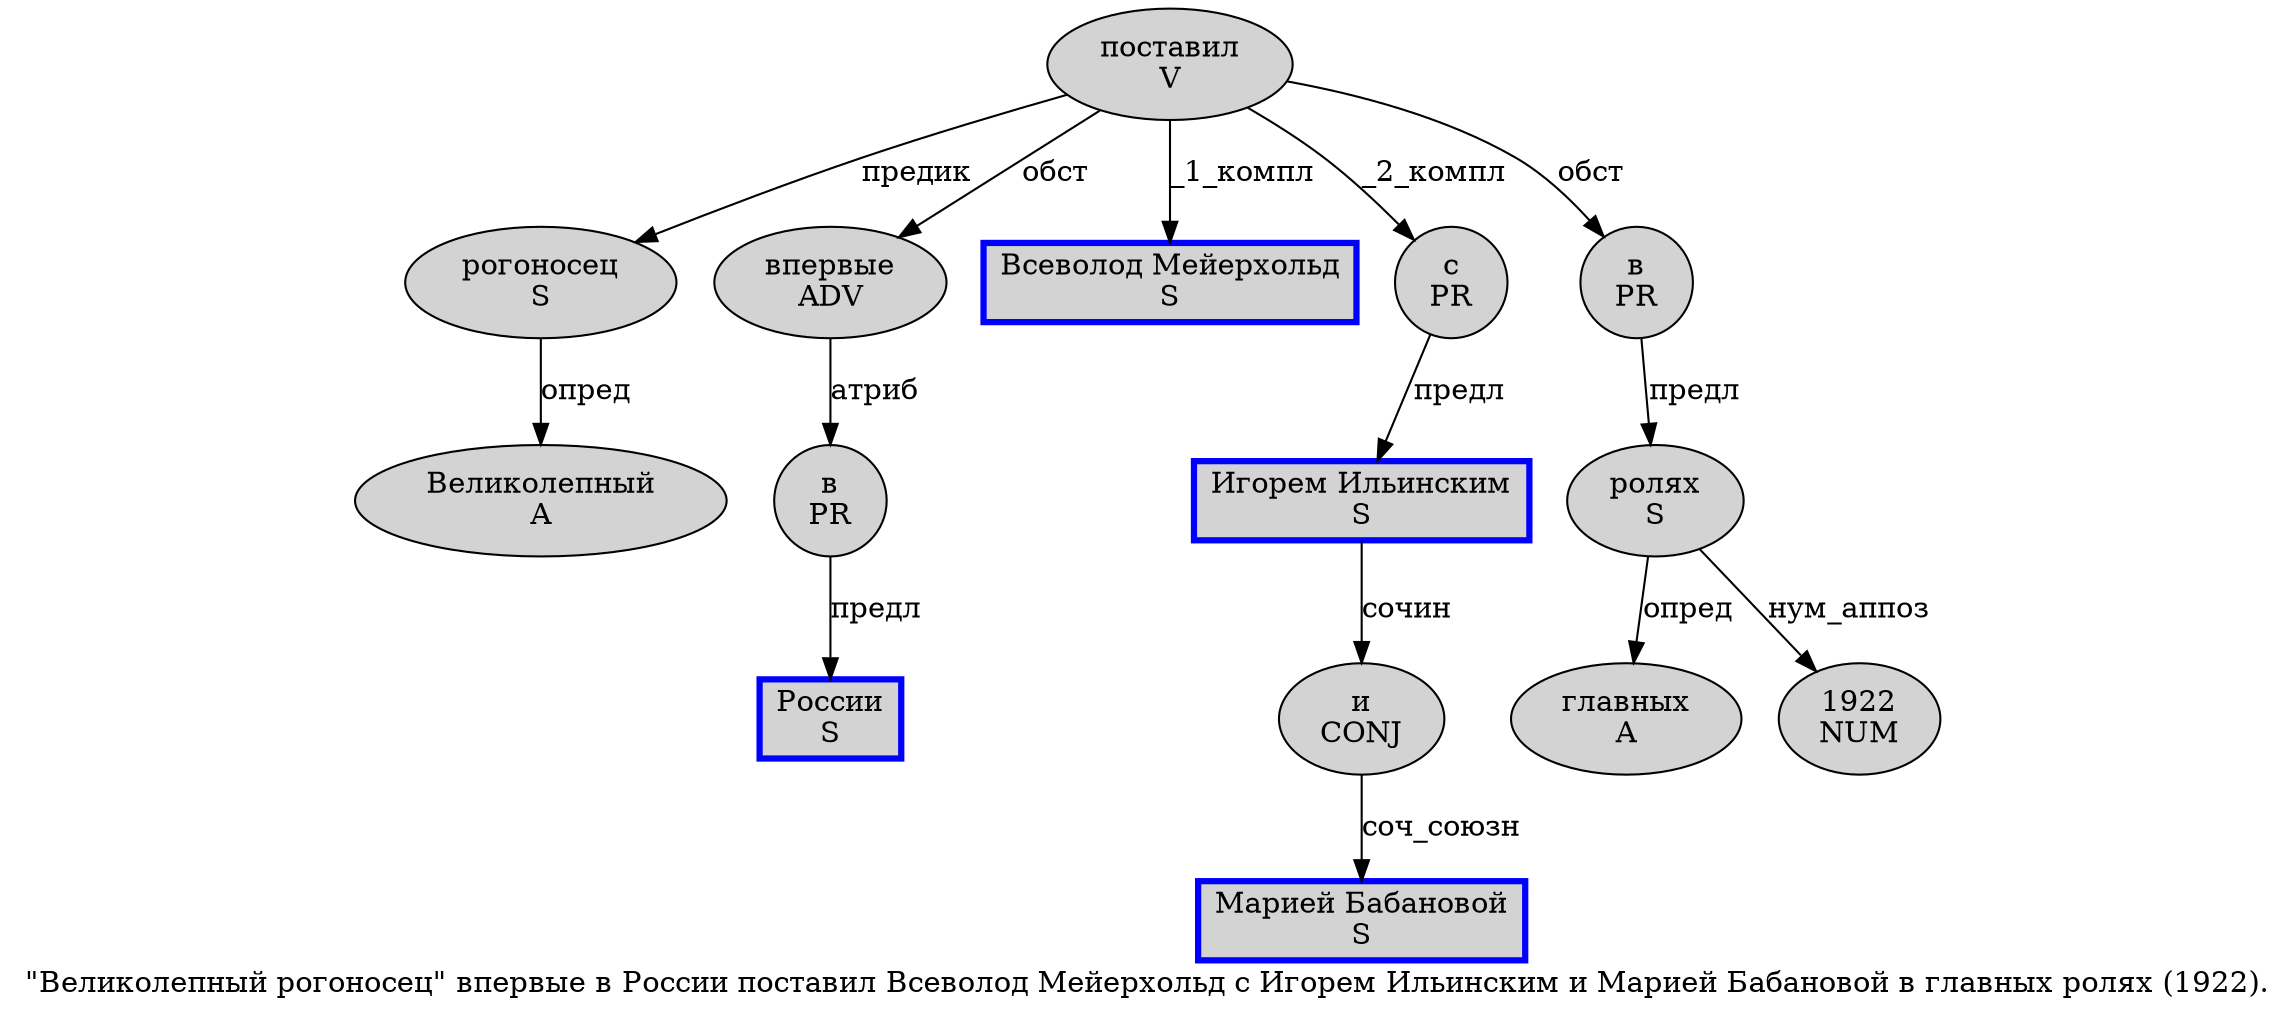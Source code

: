digraph SENTENCE_246 {
	graph [label="\"Великолепный рогоносец\" впервые в России поставил Всеволод Мейерхольд с Игорем Ильинским и Марией Бабановой в главных ролях (1922)."]
	node [style=filled]
		1 [label="Великолепный
A" color="" fillcolor=lightgray penwidth=1 shape=ellipse]
		2 [label="рогоносец
S" color="" fillcolor=lightgray penwidth=1 shape=ellipse]
		4 [label="впервые
ADV" color="" fillcolor=lightgray penwidth=1 shape=ellipse]
		5 [label="в
PR" color="" fillcolor=lightgray penwidth=1 shape=ellipse]
		6 [label="России
S" color=blue fillcolor=lightgray penwidth=3 shape=box]
		7 [label="поставил
V" color="" fillcolor=lightgray penwidth=1 shape=ellipse]
		8 [label="Всеволод Мейерхольд
S" color=blue fillcolor=lightgray penwidth=3 shape=box]
		9 [label="с
PR" color="" fillcolor=lightgray penwidth=1 shape=ellipse]
		10 [label="Игорем Ильинским
S" color=blue fillcolor=lightgray penwidth=3 shape=box]
		11 [label="и
CONJ" color="" fillcolor=lightgray penwidth=1 shape=ellipse]
		12 [label="Марией Бабановой
S" color=blue fillcolor=lightgray penwidth=3 shape=box]
		13 [label="в
PR" color="" fillcolor=lightgray penwidth=1 shape=ellipse]
		14 [label="главных
A" color="" fillcolor=lightgray penwidth=1 shape=ellipse]
		15 [label="ролях
S" color="" fillcolor=lightgray penwidth=1 shape=ellipse]
		17 [label="1922
NUM" color="" fillcolor=lightgray penwidth=1 shape=ellipse]
			4 -> 5 [label="атриб"]
			7 -> 2 [label="предик"]
			7 -> 4 [label="обст"]
			7 -> 8 [label="_1_компл"]
			7 -> 9 [label="_2_компл"]
			7 -> 13 [label="обст"]
			11 -> 12 [label="соч_союзн"]
			5 -> 6 [label="предл"]
			2 -> 1 [label="опред"]
			9 -> 10 [label="предл"]
			13 -> 15 [label="предл"]
			15 -> 14 [label="опред"]
			15 -> 17 [label="нум_аппоз"]
			10 -> 11 [label="сочин"]
}